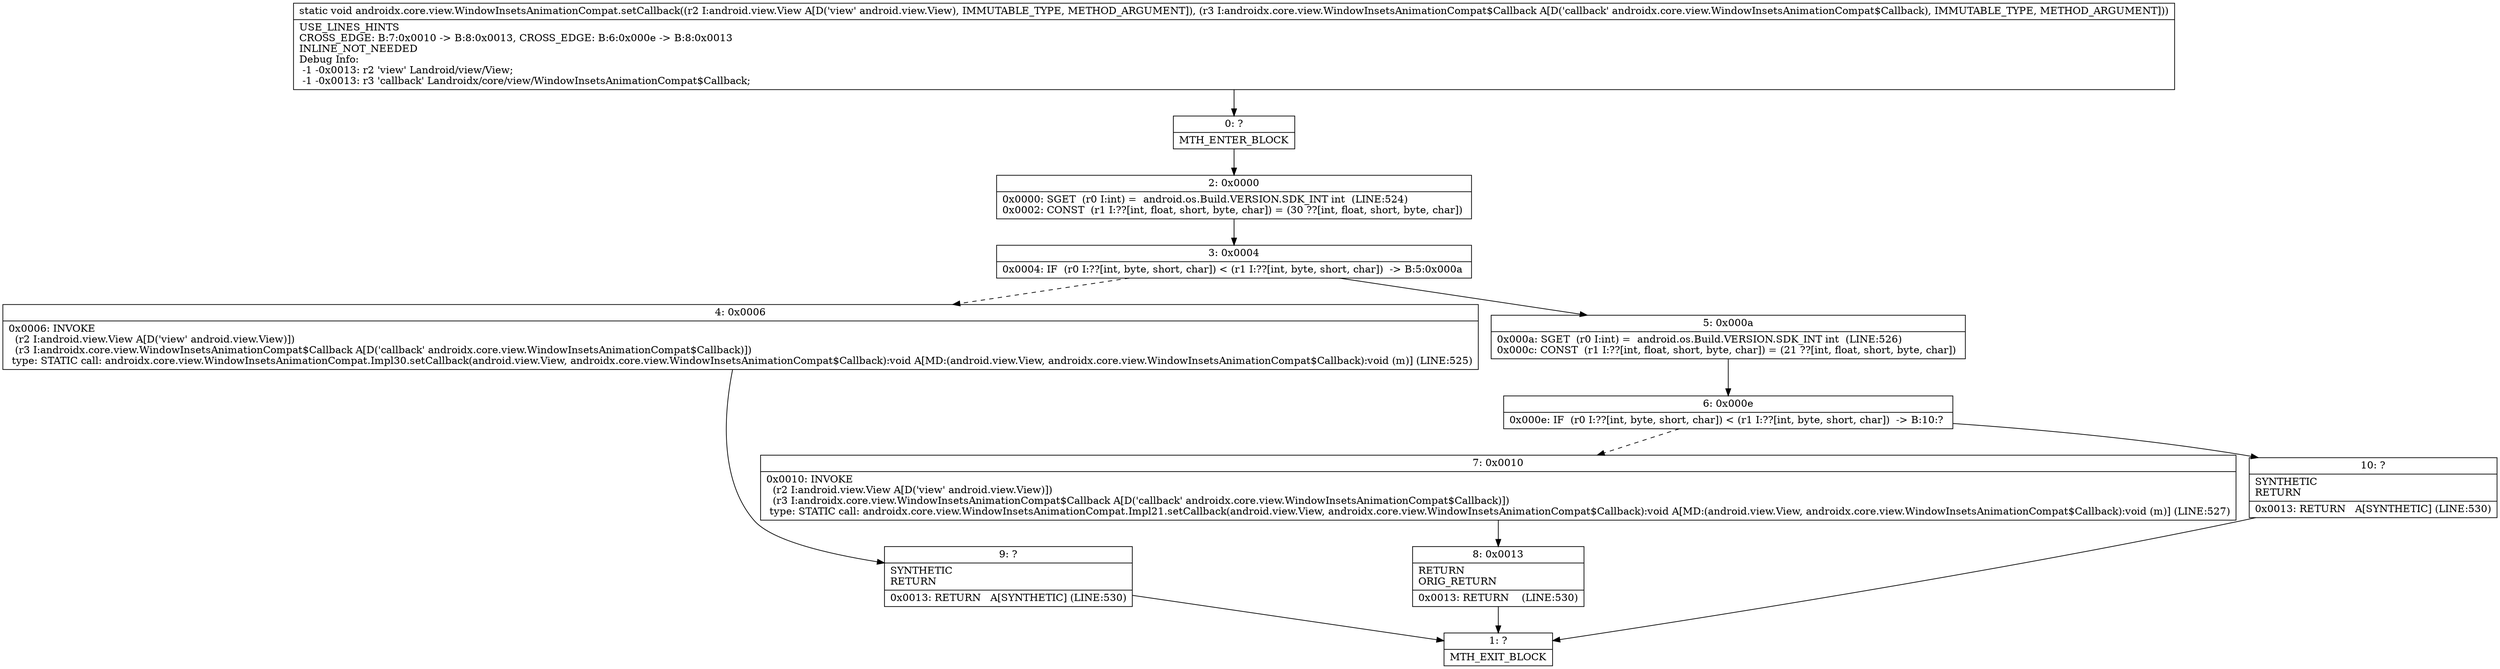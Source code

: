 digraph "CFG forandroidx.core.view.WindowInsetsAnimationCompat.setCallback(Landroid\/view\/View;Landroidx\/core\/view\/WindowInsetsAnimationCompat$Callback;)V" {
Node_0 [shape=record,label="{0\:\ ?|MTH_ENTER_BLOCK\l}"];
Node_2 [shape=record,label="{2\:\ 0x0000|0x0000: SGET  (r0 I:int) =  android.os.Build.VERSION.SDK_INT int  (LINE:524)\l0x0002: CONST  (r1 I:??[int, float, short, byte, char]) = (30 ??[int, float, short, byte, char]) \l}"];
Node_3 [shape=record,label="{3\:\ 0x0004|0x0004: IF  (r0 I:??[int, byte, short, char]) \< (r1 I:??[int, byte, short, char])  \-\> B:5:0x000a \l}"];
Node_4 [shape=record,label="{4\:\ 0x0006|0x0006: INVOKE  \l  (r2 I:android.view.View A[D('view' android.view.View)])\l  (r3 I:androidx.core.view.WindowInsetsAnimationCompat$Callback A[D('callback' androidx.core.view.WindowInsetsAnimationCompat$Callback)])\l type: STATIC call: androidx.core.view.WindowInsetsAnimationCompat.Impl30.setCallback(android.view.View, androidx.core.view.WindowInsetsAnimationCompat$Callback):void A[MD:(android.view.View, androidx.core.view.WindowInsetsAnimationCompat$Callback):void (m)] (LINE:525)\l}"];
Node_9 [shape=record,label="{9\:\ ?|SYNTHETIC\lRETURN\l|0x0013: RETURN   A[SYNTHETIC] (LINE:530)\l}"];
Node_1 [shape=record,label="{1\:\ ?|MTH_EXIT_BLOCK\l}"];
Node_5 [shape=record,label="{5\:\ 0x000a|0x000a: SGET  (r0 I:int) =  android.os.Build.VERSION.SDK_INT int  (LINE:526)\l0x000c: CONST  (r1 I:??[int, float, short, byte, char]) = (21 ??[int, float, short, byte, char]) \l}"];
Node_6 [shape=record,label="{6\:\ 0x000e|0x000e: IF  (r0 I:??[int, byte, short, char]) \< (r1 I:??[int, byte, short, char])  \-\> B:10:? \l}"];
Node_7 [shape=record,label="{7\:\ 0x0010|0x0010: INVOKE  \l  (r2 I:android.view.View A[D('view' android.view.View)])\l  (r3 I:androidx.core.view.WindowInsetsAnimationCompat$Callback A[D('callback' androidx.core.view.WindowInsetsAnimationCompat$Callback)])\l type: STATIC call: androidx.core.view.WindowInsetsAnimationCompat.Impl21.setCallback(android.view.View, androidx.core.view.WindowInsetsAnimationCompat$Callback):void A[MD:(android.view.View, androidx.core.view.WindowInsetsAnimationCompat$Callback):void (m)] (LINE:527)\l}"];
Node_8 [shape=record,label="{8\:\ 0x0013|RETURN\lORIG_RETURN\l|0x0013: RETURN    (LINE:530)\l}"];
Node_10 [shape=record,label="{10\:\ ?|SYNTHETIC\lRETURN\l|0x0013: RETURN   A[SYNTHETIC] (LINE:530)\l}"];
MethodNode[shape=record,label="{static void androidx.core.view.WindowInsetsAnimationCompat.setCallback((r2 I:android.view.View A[D('view' android.view.View), IMMUTABLE_TYPE, METHOD_ARGUMENT]), (r3 I:androidx.core.view.WindowInsetsAnimationCompat$Callback A[D('callback' androidx.core.view.WindowInsetsAnimationCompat$Callback), IMMUTABLE_TYPE, METHOD_ARGUMENT]))  | USE_LINES_HINTS\lCROSS_EDGE: B:7:0x0010 \-\> B:8:0x0013, CROSS_EDGE: B:6:0x000e \-\> B:8:0x0013\lINLINE_NOT_NEEDED\lDebug Info:\l  \-1 \-0x0013: r2 'view' Landroid\/view\/View;\l  \-1 \-0x0013: r3 'callback' Landroidx\/core\/view\/WindowInsetsAnimationCompat$Callback;\l}"];
MethodNode -> Node_0;Node_0 -> Node_2;
Node_2 -> Node_3;
Node_3 -> Node_4[style=dashed];
Node_3 -> Node_5;
Node_4 -> Node_9;
Node_9 -> Node_1;
Node_5 -> Node_6;
Node_6 -> Node_7[style=dashed];
Node_6 -> Node_10;
Node_7 -> Node_8;
Node_8 -> Node_1;
Node_10 -> Node_1;
}

